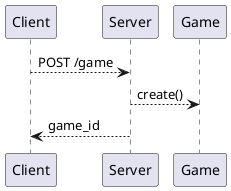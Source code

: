 @startuml

Client --> Server: POST /game
Server --> Game: create()
Server --> Client: game_id

@enduml

